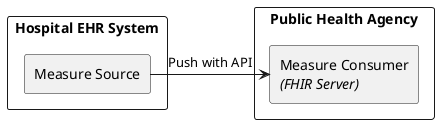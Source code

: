 @startuml
rectangle "Hospital EHR System" {
agent "Measure Source" as MeasureSource
}

rectangle "Public Health Agency" {
agent "Measure Consumer\n<i>(FHIR Server)</i>" as MeasureConsumer
}
MeasureSource -> MeasureConsumer : Push with API

@enduml
